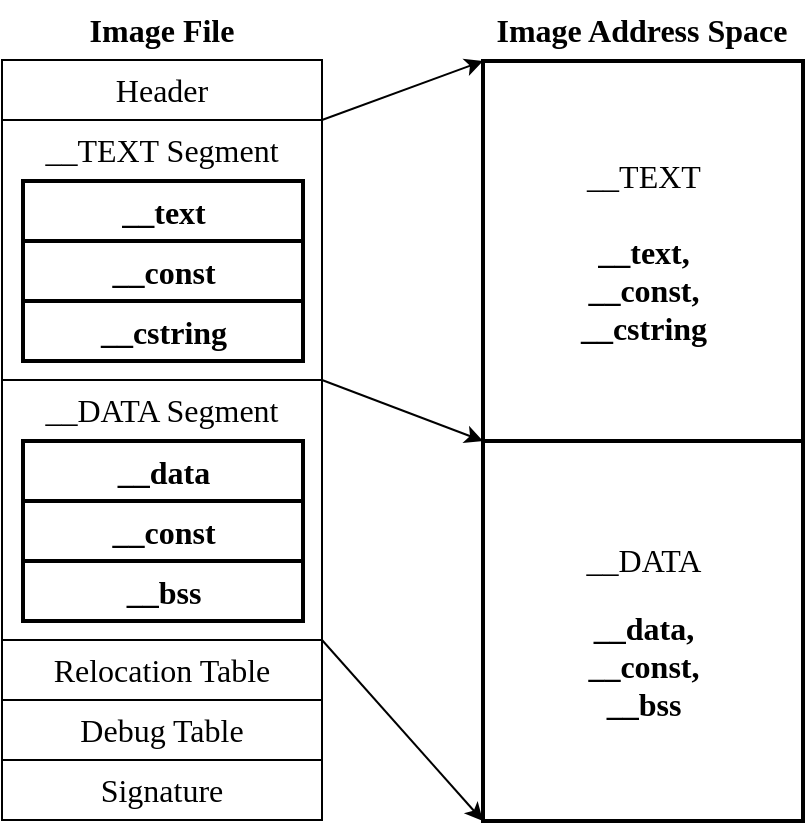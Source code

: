 <mxfile version="20.8.20" type="device"><diagram id="RF2MjaDFJZha4t3eNk0H" name="Page-1"><mxGraphModel dx="1040" dy="851" grid="1" gridSize="10" guides="1" tooltips="1" connect="1" arrows="1" fold="1" page="0" pageScale="1" pageWidth="850" pageHeight="1100" math="0" shadow="0"><root><mxCell id="0"/><mxCell id="1" parent="0"/><mxCell id="Z4lAV24_0WGGOZnbJNSL-10" value="" style="rounded=0;whiteSpace=wrap;html=1;fontFamily=LMRoman10-Regular;fontSize=16;" parent="1" vertex="1"><mxGeometry x="320" y="480" width="160" height="130" as="geometry"/></mxCell><mxCell id="Z4lAV24_0WGGOZnbJNSL-9" value="" style="rounded=0;whiteSpace=wrap;html=1;fontFamily=LMRoman10-Regular;fontSize=16;" parent="1" vertex="1"><mxGeometry x="320" y="350" width="160" height="130" as="geometry"/></mxCell><mxCell id="Z4lAV24_0WGGOZnbJNSL-1" value="&lt;font face=&quot;LMRoman10-Regular&quot; style=&quot;font-size: 16px;&quot;&gt;&lt;b&gt;__text&lt;/b&gt;&lt;/font&gt;" style="rounded=0;whiteSpace=wrap;html=1;strokeWidth=2;" parent="1" vertex="1"><mxGeometry x="330.5" y="380.5" width="140" height="30" as="geometry"/></mxCell><mxCell id="Z4lAV24_0WGGOZnbJNSL-2" value="&lt;font style=&quot;font-size: 16px;&quot; face=&quot;LMRoman10-Regular&quot;&gt;&lt;b&gt;__const&lt;/b&gt;&lt;/font&gt;" style="rounded=0;whiteSpace=wrap;html=1;strokeWidth=2;" parent="1" vertex="1"><mxGeometry x="330.5" y="410.5" width="140" height="30" as="geometry"/></mxCell><mxCell id="Z4lAV24_0WGGOZnbJNSL-3" value="&lt;font face=&quot;LMRoman10-Regular&quot; style=&quot;font-size: 16px;&quot;&gt;&lt;b&gt;__cstring&lt;/b&gt;&lt;/font&gt;" style="rounded=0;whiteSpace=wrap;html=1;strokeWidth=2;" parent="1" vertex="1"><mxGeometry x="330.5" y="440.5" width="140" height="30" as="geometry"/></mxCell><mxCell id="Z4lAV24_0WGGOZnbJNSL-4" value="&lt;font face=&quot;LMRoman10-Regular&quot; style=&quot;font-size: 16px;&quot;&gt;&lt;b&gt;__data&lt;/b&gt;&lt;/font&gt;" style="rounded=0;whiteSpace=wrap;html=1;strokeWidth=2;" parent="1" vertex="1"><mxGeometry x="330.5" y="510.5" width="140" height="30" as="geometry"/></mxCell><mxCell id="Z4lAV24_0WGGOZnbJNSL-5" value="&lt;font style=&quot;font-size: 16px;&quot; face=&quot;LMRoman10-Regular&quot;&gt;&lt;b&gt;__const&lt;/b&gt;&lt;/font&gt;" style="rounded=0;whiteSpace=wrap;html=1;strokeWidth=2;" parent="1" vertex="1"><mxGeometry x="330.5" y="540.5" width="140" height="30" as="geometry"/></mxCell><mxCell id="Z4lAV24_0WGGOZnbJNSL-6" value="&lt;font face=&quot;LMRoman10-Regular&quot; style=&quot;font-size: 16px;&quot;&gt;&lt;b&gt;__bss&lt;/b&gt;&lt;/font&gt;" style="rounded=0;whiteSpace=wrap;html=1;strokeWidth=2;" parent="1" vertex="1"><mxGeometry x="330.5" y="570.5" width="140" height="30" as="geometry"/></mxCell><mxCell id="Z4lAV24_0WGGOZnbJNSL-7" value="__TEXT Segment" style="text;html=1;strokeColor=none;fillColor=none;align=center;verticalAlign=middle;whiteSpace=wrap;rounded=0;fontFamily=LMRoman10-Regular;fontSize=16;fontColor=default;" parent="1" vertex="1"><mxGeometry x="320" y="350" width="160" height="30" as="geometry"/></mxCell><mxCell id="Z4lAV24_0WGGOZnbJNSL-24" style="rounded=0;orthogonalLoop=1;jettySize=auto;html=1;exitX=1;exitY=0;exitDx=0;exitDy=0;entryX=0;entryY=0;entryDx=0;entryDy=0;fontFamily=LMRoman10-Regular;fontSize=16;" parent="1" source="Z4lAV24_0WGGOZnbJNSL-8" target="Z4lAV24_0WGGOZnbJNSL-17" edge="1"><mxGeometry relative="1" as="geometry"/></mxCell><mxCell id="Z4lAV24_0WGGOZnbJNSL-8" value="__DATA Segment" style="text;html=1;strokeColor=none;fillColor=none;align=center;verticalAlign=middle;whiteSpace=wrap;rounded=0;fontFamily=LMRoman10-Regular;fontSize=16;fontColor=default;" parent="1" vertex="1"><mxGeometry x="320" y="480" width="160" height="30" as="geometry"/></mxCell><mxCell id="Z4lAV24_0WGGOZnbJNSL-11" value="&lt;font style=&quot;font-size: 16px;&quot; face=&quot;LMRoman10-Regular&quot;&gt;Header&lt;/font&gt;" style="rounded=0;whiteSpace=wrap;html=1;" parent="1" vertex="1"><mxGeometry x="320" y="320" width="160" height="30" as="geometry"/></mxCell><mxCell id="Z4lAV24_0WGGOZnbJNSL-12" value="&lt;font style=&quot;font-size: 16px;&quot; face=&quot;LMRoman10-Regular&quot;&gt;Relocation Table&lt;br&gt;&lt;/font&gt;" style="rounded=0;whiteSpace=wrap;html=1;strokeWidth=1;" parent="1" vertex="1"><mxGeometry x="320" y="610" width="160" height="30" as="geometry"/></mxCell><mxCell id="Z4lAV24_0WGGOZnbJNSL-13" value="&lt;font style=&quot;font-size: 16px;&quot; face=&quot;LMRoman10-Regular&quot;&gt;Debug Table&lt;br&gt;&lt;/font&gt;" style="rounded=0;whiteSpace=wrap;html=1;" parent="1" vertex="1"><mxGeometry x="320" y="640" width="160" height="30" as="geometry"/></mxCell><mxCell id="Z4lAV24_0WGGOZnbJNSL-14" value="&lt;font style=&quot;font-size: 16px;&quot; face=&quot;LMRoman10-Regular&quot;&gt;Signature&lt;br&gt;&lt;/font&gt;" style="rounded=0;whiteSpace=wrap;html=1;" parent="1" vertex="1"><mxGeometry x="320" y="670" width="160" height="30" as="geometry"/></mxCell><mxCell id="Z4lAV24_0WGGOZnbJNSL-15" value="&lt;font style=&quot;font-size: 16px;&quot; face=&quot;LMRoman10-Regular&quot;&gt;__TEXT&lt;br&gt;&lt;br&gt;&lt;b&gt;__text,&lt;br&gt;__const,&lt;br&gt;__cstring&lt;/b&gt;&lt;br&gt;&lt;/font&gt;" style="rounded=0;whiteSpace=wrap;html=1;strokeWidth=2;" parent="1" vertex="1"><mxGeometry x="560.5" y="320.5" width="160" height="190" as="geometry"/></mxCell><mxCell id="Z4lAV24_0WGGOZnbJNSL-17" value="&lt;span style=&quot;font-family: LMRoman10-Regular; font-size: 16px;&quot;&gt;__DATA&lt;/span&gt;&lt;br style=&quot;border-color: var(--border-color); font-family: LMRoman10-Regular; font-size: 16px;&quot;&gt;&lt;br style=&quot;border-color: var(--border-color); font-family: LMRoman10-Regular; font-size: 16px;&quot;&gt;&lt;b&gt;&lt;span style=&quot;font-family: LMRoman10-Regular; font-size: 16px;&quot;&gt;__data,&lt;/span&gt;&lt;br style=&quot;border-color: var(--border-color); font-family: LMRoman10-Regular; font-size: 16px;&quot;&gt;&lt;span style=&quot;font-family: LMRoman10-Regular; font-size: 16px;&quot;&gt;__const,&lt;/span&gt;&lt;br style=&quot;border-color: var(--border-color); font-family: LMRoman10-Regular; font-size: 16px;&quot;&gt;&lt;span style=&quot;font-family: LMRoman10-Regular; font-size: 16px;&quot;&gt;__bss&lt;/span&gt;&lt;/b&gt;" style="rounded=0;whiteSpace=wrap;html=1;strokeWidth=2;" parent="1" vertex="1"><mxGeometry x="560.5" y="510.5" width="160" height="190" as="geometry"/></mxCell><mxCell id="Z4lAV24_0WGGOZnbJNSL-18" value="" style="endArrow=classic;html=1;rounded=0;fontFamily=LMRoman10-Regular;fontSize=16;fontColor=default;entryX=0;entryY=0;entryDx=0;entryDy=0;exitX=1;exitY=0;exitDx=0;exitDy=0;endFill=1;strokeWidth=1;" parent="1" source="Z4lAV24_0WGGOZnbJNSL-7" target="Z4lAV24_0WGGOZnbJNSL-15" edge="1"><mxGeometry width="50" height="50" relative="1" as="geometry"><mxPoint x="480" y="410" as="sourcePoint"/><mxPoint x="530" y="360" as="targetPoint"/></mxGeometry></mxCell><mxCell id="Z4lAV24_0WGGOZnbJNSL-21" value="" style="endArrow=classic;html=1;rounded=0;fontFamily=LMRoman10-Regular;fontSize=16;fontColor=default;exitX=1;exitY=1;exitDx=0;exitDy=0;entryX=0;entryY=1;entryDx=0;entryDy=0;endFill=1;strokeWidth=1;" parent="1" source="Z4lAV24_0WGGOZnbJNSL-10" target="Z4lAV24_0WGGOZnbJNSL-17" edge="1"><mxGeometry width="50" height="50" relative="1" as="geometry"><mxPoint x="480" y="500" as="sourcePoint"/><mxPoint x="690" y="440" as="targetPoint"/></mxGeometry></mxCell><mxCell id="Z4lAV24_0WGGOZnbJNSL-22" value="&lt;b&gt;Image Address Space&lt;/b&gt;" style="text;html=1;strokeColor=none;fillColor=none;align=center;verticalAlign=middle;whiteSpace=wrap;rounded=0;fontFamily=LMRoman10-Regular;fontSize=16;fontColor=default;" parent="1" vertex="1"><mxGeometry x="560" y="290" width="160" height="30" as="geometry"/></mxCell><mxCell id="Z4lAV24_0WGGOZnbJNSL-23" value="&lt;b&gt;Image File&lt;/b&gt;" style="text;html=1;strokeColor=none;fillColor=none;align=center;verticalAlign=middle;whiteSpace=wrap;rounded=0;fontFamily=LMRoman10-Regular;fontSize=16;fontColor=default;" parent="1" vertex="1"><mxGeometry x="320" y="290" width="160" height="30" as="geometry"/></mxCell></root></mxGraphModel></diagram></mxfile>